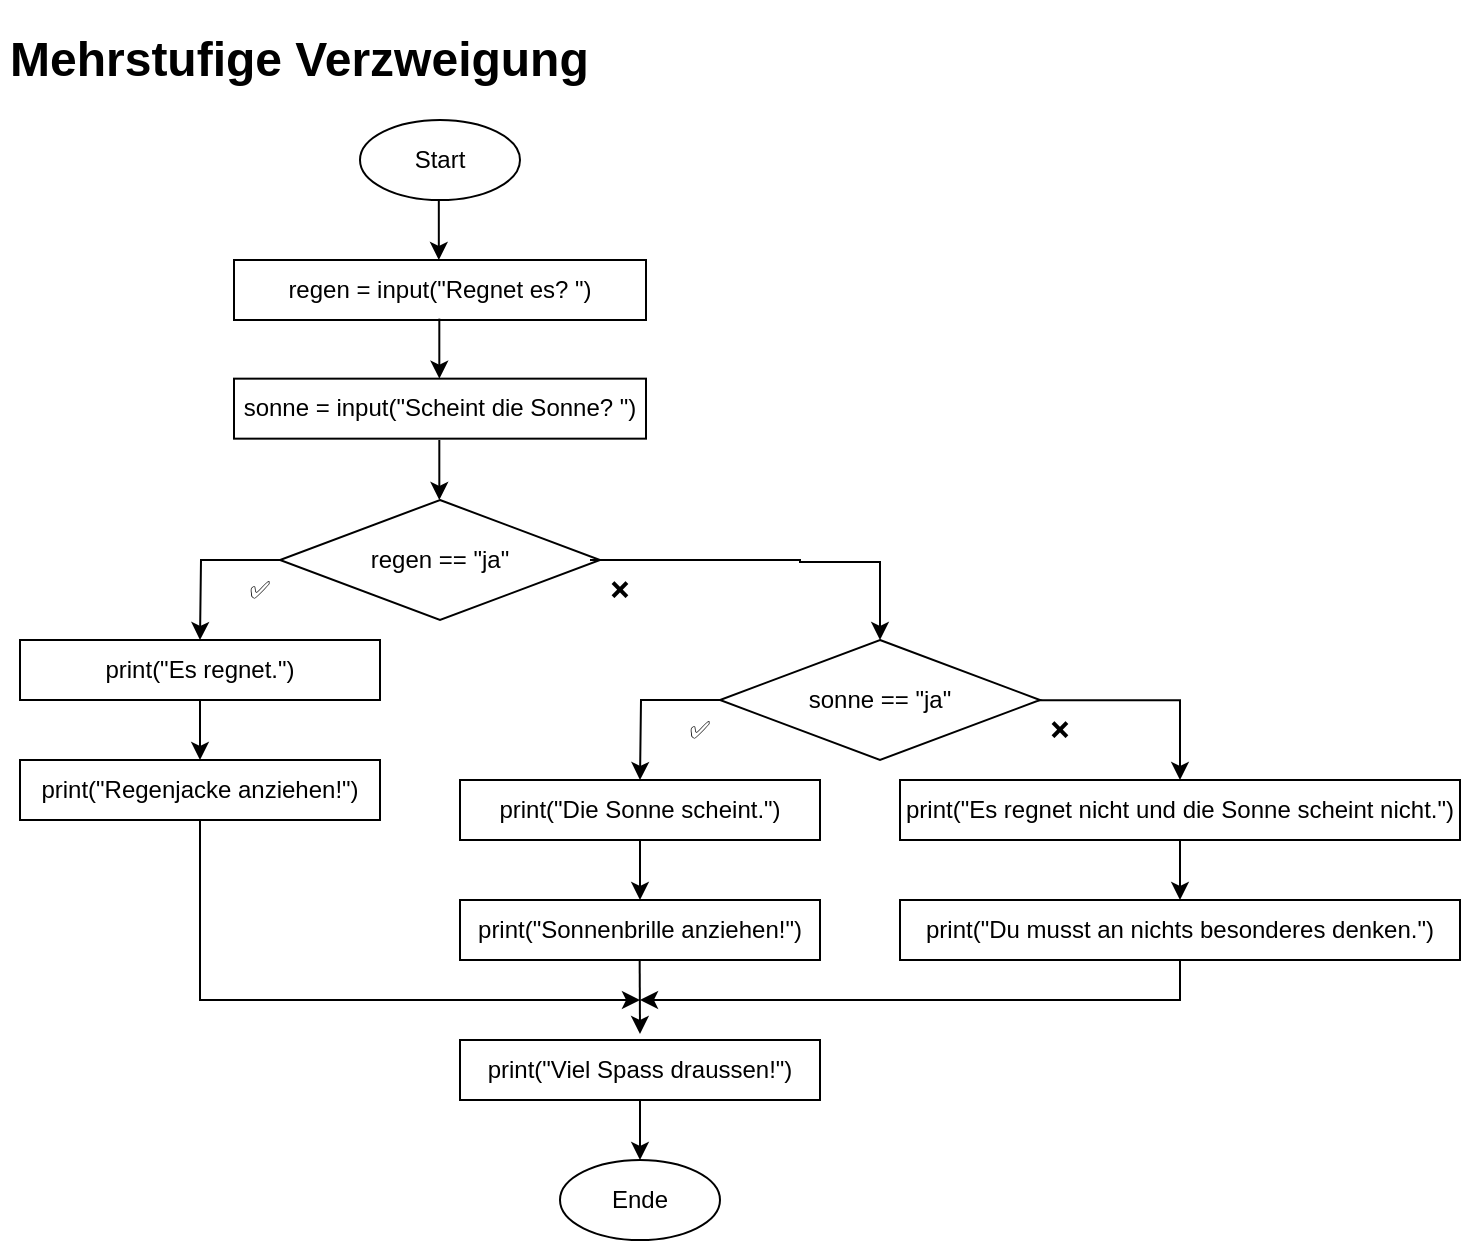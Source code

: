 <mxfile version="21.2.9">
  <diagram name="Seite-1" id="VG-hwnI3aBa3tFfHflap">
    <mxGraphModel dx="995" dy="507" grid="1" gridSize="10" guides="1" tooltips="1" connect="1" arrows="1" fold="1" page="1" pageScale="1" pageWidth="827" pageHeight="1169" math="0" shadow="0">
      <root>
        <mxCell id="0" />
        <mxCell id="1" parent="0" />
        <mxCell id="swHA0JQ_atu3qIhNIVTD-17" value="✅" style="text;html=1;strokeColor=none;fillColor=none;align=center;verticalAlign=middle;whiteSpace=wrap;rounded=0;" vertex="1" parent="1">
          <mxGeometry x="140" y="580" width="60" height="30" as="geometry" />
        </mxCell>
        <mxCell id="swHA0JQ_atu3qIhNIVTD-45" style="edgeStyle=orthogonalEdgeStyle;rounded=0;orthogonalLoop=1;jettySize=auto;html=1;exitX=0.5;exitY=1;exitDx=0;exitDy=0;entryX=0.5;entryY=0;entryDx=0;entryDy=0;" edge="1" parent="1" target="swHA0JQ_atu3qIhNIVTD-43">
          <mxGeometry relative="1" as="geometry">
            <mxPoint x="100" y="650" as="sourcePoint" />
          </mxGeometry>
        </mxCell>
        <mxCell id="swHA0JQ_atu3qIhNIVTD-49" value="&lt;h1&gt;Mehrstufige Verzweigung&lt;/h1&gt;&lt;div&gt;&lt;br&gt;&lt;/div&gt;" style="text;html=1;strokeColor=none;fillColor=none;spacing=5;spacingTop=-20;whiteSpace=wrap;overflow=hidden;rounded=0;" vertex="1" parent="1">
          <mxGeometry x="40" y="310" width="340" height="40" as="geometry" />
        </mxCell>
        <mxCell id="swHA0JQ_atu3qIhNIVTD-59" value="Start" style="ellipse;whiteSpace=wrap;html=1;" vertex="1" parent="1">
          <mxGeometry x="220" y="360" width="80" height="40" as="geometry" />
        </mxCell>
        <mxCell id="swHA0JQ_atu3qIhNIVTD-60" style="edgeStyle=orthogonalEdgeStyle;rounded=0;orthogonalLoop=1;jettySize=auto;html=1;exitX=0;exitY=0.5;exitDx=0;exitDy=0;" edge="1" parent="1" source="swHA0JQ_atu3qIhNIVTD-61">
          <mxGeometry relative="1" as="geometry">
            <mxPoint x="140" y="620" as="targetPoint" />
          </mxGeometry>
        </mxCell>
        <mxCell id="swHA0JQ_atu3qIhNIVTD-61" value="regen == &quot;ja&quot;" style="rhombus;whiteSpace=wrap;html=1;" vertex="1" parent="1">
          <mxGeometry x="180" y="550" width="160" height="60" as="geometry" />
        </mxCell>
        <mxCell id="swHA0JQ_atu3qIhNIVTD-78" style="edgeStyle=orthogonalEdgeStyle;rounded=0;orthogonalLoop=1;jettySize=auto;html=1;exitX=0.5;exitY=1;exitDx=0;exitDy=0;" edge="1" parent="1" source="swHA0JQ_atu3qIhNIVTD-63">
          <mxGeometry relative="1" as="geometry">
            <mxPoint x="360" y="800" as="targetPoint" />
            <Array as="points">
              <mxPoint x="140" y="800" />
              <mxPoint x="360" y="800" />
            </Array>
          </mxGeometry>
        </mxCell>
        <mxCell id="swHA0JQ_atu3qIhNIVTD-63" value="print(&quot;Regenjacke anziehen!&quot;)" style="rounded=0;whiteSpace=wrap;html=1;" vertex="1" parent="1">
          <mxGeometry x="50" y="680" width="180" height="30" as="geometry" />
        </mxCell>
        <mxCell id="swHA0JQ_atu3qIhNIVTD-64" style="edgeStyle=orthogonalEdgeStyle;rounded=0;orthogonalLoop=1;jettySize=auto;html=1;exitX=0.5;exitY=1;exitDx=0;exitDy=0;entryX=0.5;entryY=0;entryDx=0;entryDy=0;" edge="1" parent="1" source="swHA0JQ_atu3qIhNIVTD-65" target="swHA0JQ_atu3qIhNIVTD-63">
          <mxGeometry relative="1" as="geometry" />
        </mxCell>
        <mxCell id="swHA0JQ_atu3qIhNIVTD-65" value="print(&quot;Es regnet.&quot;)" style="rounded=0;whiteSpace=wrap;html=1;" vertex="1" parent="1">
          <mxGeometry x="50" y="620" width="180" height="30" as="geometry" />
        </mxCell>
        <mxCell id="swHA0JQ_atu3qIhNIVTD-66" style="edgeStyle=orthogonalEdgeStyle;rounded=0;orthogonalLoop=1;jettySize=auto;html=1;exitX=0.25;exitY=0;exitDx=0;exitDy=0;" edge="1" parent="1" source="swHA0JQ_atu3qIhNIVTD-67">
          <mxGeometry relative="1" as="geometry">
            <mxPoint x="480" y="620" as="targetPoint" />
            <mxPoint x="440" y="580" as="sourcePoint" />
            <Array as="points">
              <mxPoint x="440" y="580" />
              <mxPoint x="480" y="581" />
            </Array>
          </mxGeometry>
        </mxCell>
        <mxCell id="swHA0JQ_atu3qIhNIVTD-67" value="❌" style="text;html=1;strokeColor=none;fillColor=none;align=center;verticalAlign=middle;whiteSpace=wrap;rounded=0;" vertex="1" parent="1">
          <mxGeometry x="320" y="580" width="60" height="30" as="geometry" />
        </mxCell>
        <mxCell id="swHA0JQ_atu3qIhNIVTD-68" value="✅" style="text;html=1;strokeColor=none;fillColor=none;align=center;verticalAlign=middle;whiteSpace=wrap;rounded=0;" vertex="1" parent="1">
          <mxGeometry x="360" y="650" width="60" height="30" as="geometry" />
        </mxCell>
        <mxCell id="swHA0JQ_atu3qIhNIVTD-69" style="edgeStyle=orthogonalEdgeStyle;rounded=0;orthogonalLoop=1;jettySize=auto;html=1;exitX=0;exitY=0.5;exitDx=0;exitDy=0;" edge="1" parent="1" source="swHA0JQ_atu3qIhNIVTD-70">
          <mxGeometry relative="1" as="geometry">
            <mxPoint x="360" y="690" as="targetPoint" />
          </mxGeometry>
        </mxCell>
        <mxCell id="swHA0JQ_atu3qIhNIVTD-70" value="sonne == &quot;ja&quot;" style="rhombus;whiteSpace=wrap;html=1;" vertex="1" parent="1">
          <mxGeometry x="400" y="620" width="160" height="60" as="geometry" />
        </mxCell>
        <mxCell id="swHA0JQ_atu3qIhNIVTD-71" style="edgeStyle=orthogonalEdgeStyle;rounded=0;orthogonalLoop=1;jettySize=auto;html=1;exitX=0.314;exitY=0.004;exitDx=0;exitDy=0;exitPerimeter=0;entryX=0.5;entryY=0;entryDx=0;entryDy=0;" edge="1" parent="1" source="swHA0JQ_atu3qIhNIVTD-72" target="swHA0JQ_atu3qIhNIVTD-80">
          <mxGeometry relative="1" as="geometry">
            <mxPoint x="640" y="690" as="targetPoint" />
            <mxPoint x="550" y="650" as="sourcePoint" />
            <Array as="points">
              <mxPoint x="630" y="650" />
            </Array>
          </mxGeometry>
        </mxCell>
        <mxCell id="swHA0JQ_atu3qIhNIVTD-72" value="❌" style="text;html=1;strokeColor=none;fillColor=none;align=center;verticalAlign=middle;whiteSpace=wrap;rounded=0;" vertex="1" parent="1">
          <mxGeometry x="540" y="650" width="60" height="30" as="geometry" />
        </mxCell>
        <mxCell id="swHA0JQ_atu3qIhNIVTD-73" value="print(&quot;Sonnenbrille anziehen!&quot;)" style="rounded=0;whiteSpace=wrap;html=1;" vertex="1" parent="1">
          <mxGeometry x="270" y="750" width="180" height="30" as="geometry" />
        </mxCell>
        <mxCell id="swHA0JQ_atu3qIhNIVTD-74" style="edgeStyle=orthogonalEdgeStyle;rounded=0;orthogonalLoop=1;jettySize=auto;html=1;exitX=0.5;exitY=1;exitDx=0;exitDy=0;entryX=0.5;entryY=0;entryDx=0;entryDy=0;" edge="1" parent="1" source="swHA0JQ_atu3qIhNIVTD-75" target="swHA0JQ_atu3qIhNIVTD-73">
          <mxGeometry relative="1" as="geometry" />
        </mxCell>
        <mxCell id="swHA0JQ_atu3qIhNIVTD-75" value="print(&quot;Die Sonne scheint.&quot;)" style="rounded=0;whiteSpace=wrap;html=1;" vertex="1" parent="1">
          <mxGeometry x="270" y="690" width="180" height="30" as="geometry" />
        </mxCell>
        <mxCell id="swHA0JQ_atu3qIhNIVTD-91" style="edgeStyle=orthogonalEdgeStyle;rounded=0;orthogonalLoop=1;jettySize=auto;html=1;exitX=0.5;exitY=1;exitDx=0;exitDy=0;" edge="1" parent="1" source="swHA0JQ_atu3qIhNIVTD-79">
          <mxGeometry relative="1" as="geometry">
            <mxPoint x="360" y="800" as="targetPoint" />
            <Array as="points">
              <mxPoint x="630" y="800" />
            </Array>
          </mxGeometry>
        </mxCell>
        <mxCell id="swHA0JQ_atu3qIhNIVTD-79" value="print(&quot;Du musst an nichts besonderes denken.&quot;)" style="rounded=0;whiteSpace=wrap;html=1;" vertex="1" parent="1">
          <mxGeometry x="490" y="750" width="280" height="30" as="geometry" />
        </mxCell>
        <mxCell id="swHA0JQ_atu3qIhNIVTD-88" style="edgeStyle=orthogonalEdgeStyle;rounded=0;orthogonalLoop=1;jettySize=auto;html=1;exitX=0.5;exitY=1;exitDx=0;exitDy=0;entryX=0.5;entryY=0;entryDx=0;entryDy=0;" edge="1" parent="1" source="swHA0JQ_atu3qIhNIVTD-80" target="swHA0JQ_atu3qIhNIVTD-79">
          <mxGeometry relative="1" as="geometry" />
        </mxCell>
        <mxCell id="swHA0JQ_atu3qIhNIVTD-80" value="print(&quot;Es regnet nicht und die Sonne scheint nicht.&quot;)" style="rounded=0;whiteSpace=wrap;html=1;" vertex="1" parent="1">
          <mxGeometry x="490" y="690" width="280" height="30" as="geometry" />
        </mxCell>
        <mxCell id="swHA0JQ_atu3qIhNIVTD-84" style="edgeStyle=orthogonalEdgeStyle;rounded=0;orthogonalLoop=1;jettySize=auto;html=1;exitX=0.5;exitY=1;exitDx=0;exitDy=0;entryX=0.5;entryY=0;entryDx=0;entryDy=0;" edge="1" parent="1">
          <mxGeometry relative="1" as="geometry">
            <mxPoint x="259.41" y="400" as="sourcePoint" />
            <mxPoint x="259.41" y="430" as="targetPoint" />
          </mxGeometry>
        </mxCell>
        <mxCell id="swHA0JQ_atu3qIhNIVTD-85" value="Ende" style="ellipse;whiteSpace=wrap;html=1;" vertex="1" parent="1">
          <mxGeometry x="320" y="880" width="80" height="40" as="geometry" />
        </mxCell>
        <mxCell id="swHA0JQ_atu3qIhNIVTD-86" value="print(&quot;Viel Spass draussen!&quot;)" style="rounded=0;whiteSpace=wrap;html=1;" vertex="1" parent="1">
          <mxGeometry x="270" y="820" width="180" height="30" as="geometry" />
        </mxCell>
        <mxCell id="swHA0JQ_atu3qIhNIVTD-87" style="edgeStyle=orthogonalEdgeStyle;rounded=0;orthogonalLoop=1;jettySize=auto;html=1;exitX=0.5;exitY=1;exitDx=0;exitDy=0;entryX=0.5;entryY=0;entryDx=0;entryDy=0;" edge="1" parent="1">
          <mxGeometry relative="1" as="geometry">
            <mxPoint x="360" y="850" as="sourcePoint" />
            <mxPoint x="360" y="880" as="targetPoint" />
          </mxGeometry>
        </mxCell>
        <mxCell id="swHA0JQ_atu3qIhNIVTD-92" style="edgeStyle=orthogonalEdgeStyle;rounded=0;orthogonalLoop=1;jettySize=auto;html=1;exitX=0.5;exitY=1;exitDx=0;exitDy=0;entryX=0.5;entryY=-0.1;entryDx=0;entryDy=0;entryPerimeter=0;" edge="1" parent="1" target="swHA0JQ_atu3qIhNIVTD-86">
          <mxGeometry relative="1" as="geometry">
            <mxPoint x="359.83" y="780" as="sourcePoint" />
            <mxPoint x="359.83" y="810" as="targetPoint" />
          </mxGeometry>
        </mxCell>
        <mxCell id="swHA0JQ_atu3qIhNIVTD-95" style="edgeStyle=orthogonalEdgeStyle;rounded=0;orthogonalLoop=1;jettySize=auto;html=1;exitX=0.5;exitY=1;exitDx=0;exitDy=0;entryX=0.5;entryY=0;entryDx=0;entryDy=0;" edge="1" parent="1">
          <mxGeometry relative="1" as="geometry">
            <mxPoint x="259.66" y="520" as="sourcePoint" />
            <mxPoint x="259.66" y="550" as="targetPoint" />
          </mxGeometry>
        </mxCell>
        <mxCell id="swHA0JQ_atu3qIhNIVTD-97" value="sonne = input(&quot;Scheint die Sonne? &quot;)" style="rounded=0;whiteSpace=wrap;html=1;" vertex="1" parent="1">
          <mxGeometry x="157" y="489.33" width="206" height="30" as="geometry" />
        </mxCell>
        <mxCell id="swHA0JQ_atu3qIhNIVTD-98" value="regen = input(&quot;Regnet es? &quot;)" style="rounded=0;whiteSpace=wrap;html=1;" vertex="1" parent="1">
          <mxGeometry x="157" y="430" width="206" height="30" as="geometry" />
        </mxCell>
        <mxCell id="swHA0JQ_atu3qIhNIVTD-99" style="edgeStyle=orthogonalEdgeStyle;rounded=0;orthogonalLoop=1;jettySize=auto;html=1;exitX=0.5;exitY=1;exitDx=0;exitDy=0;entryX=0.5;entryY=0;entryDx=0;entryDy=0;" edge="1" parent="1">
          <mxGeometry relative="1" as="geometry">
            <mxPoint x="259.66" y="459.33" as="sourcePoint" />
            <mxPoint x="259.66" y="489.33" as="targetPoint" />
          </mxGeometry>
        </mxCell>
      </root>
    </mxGraphModel>
  </diagram>
</mxfile>

